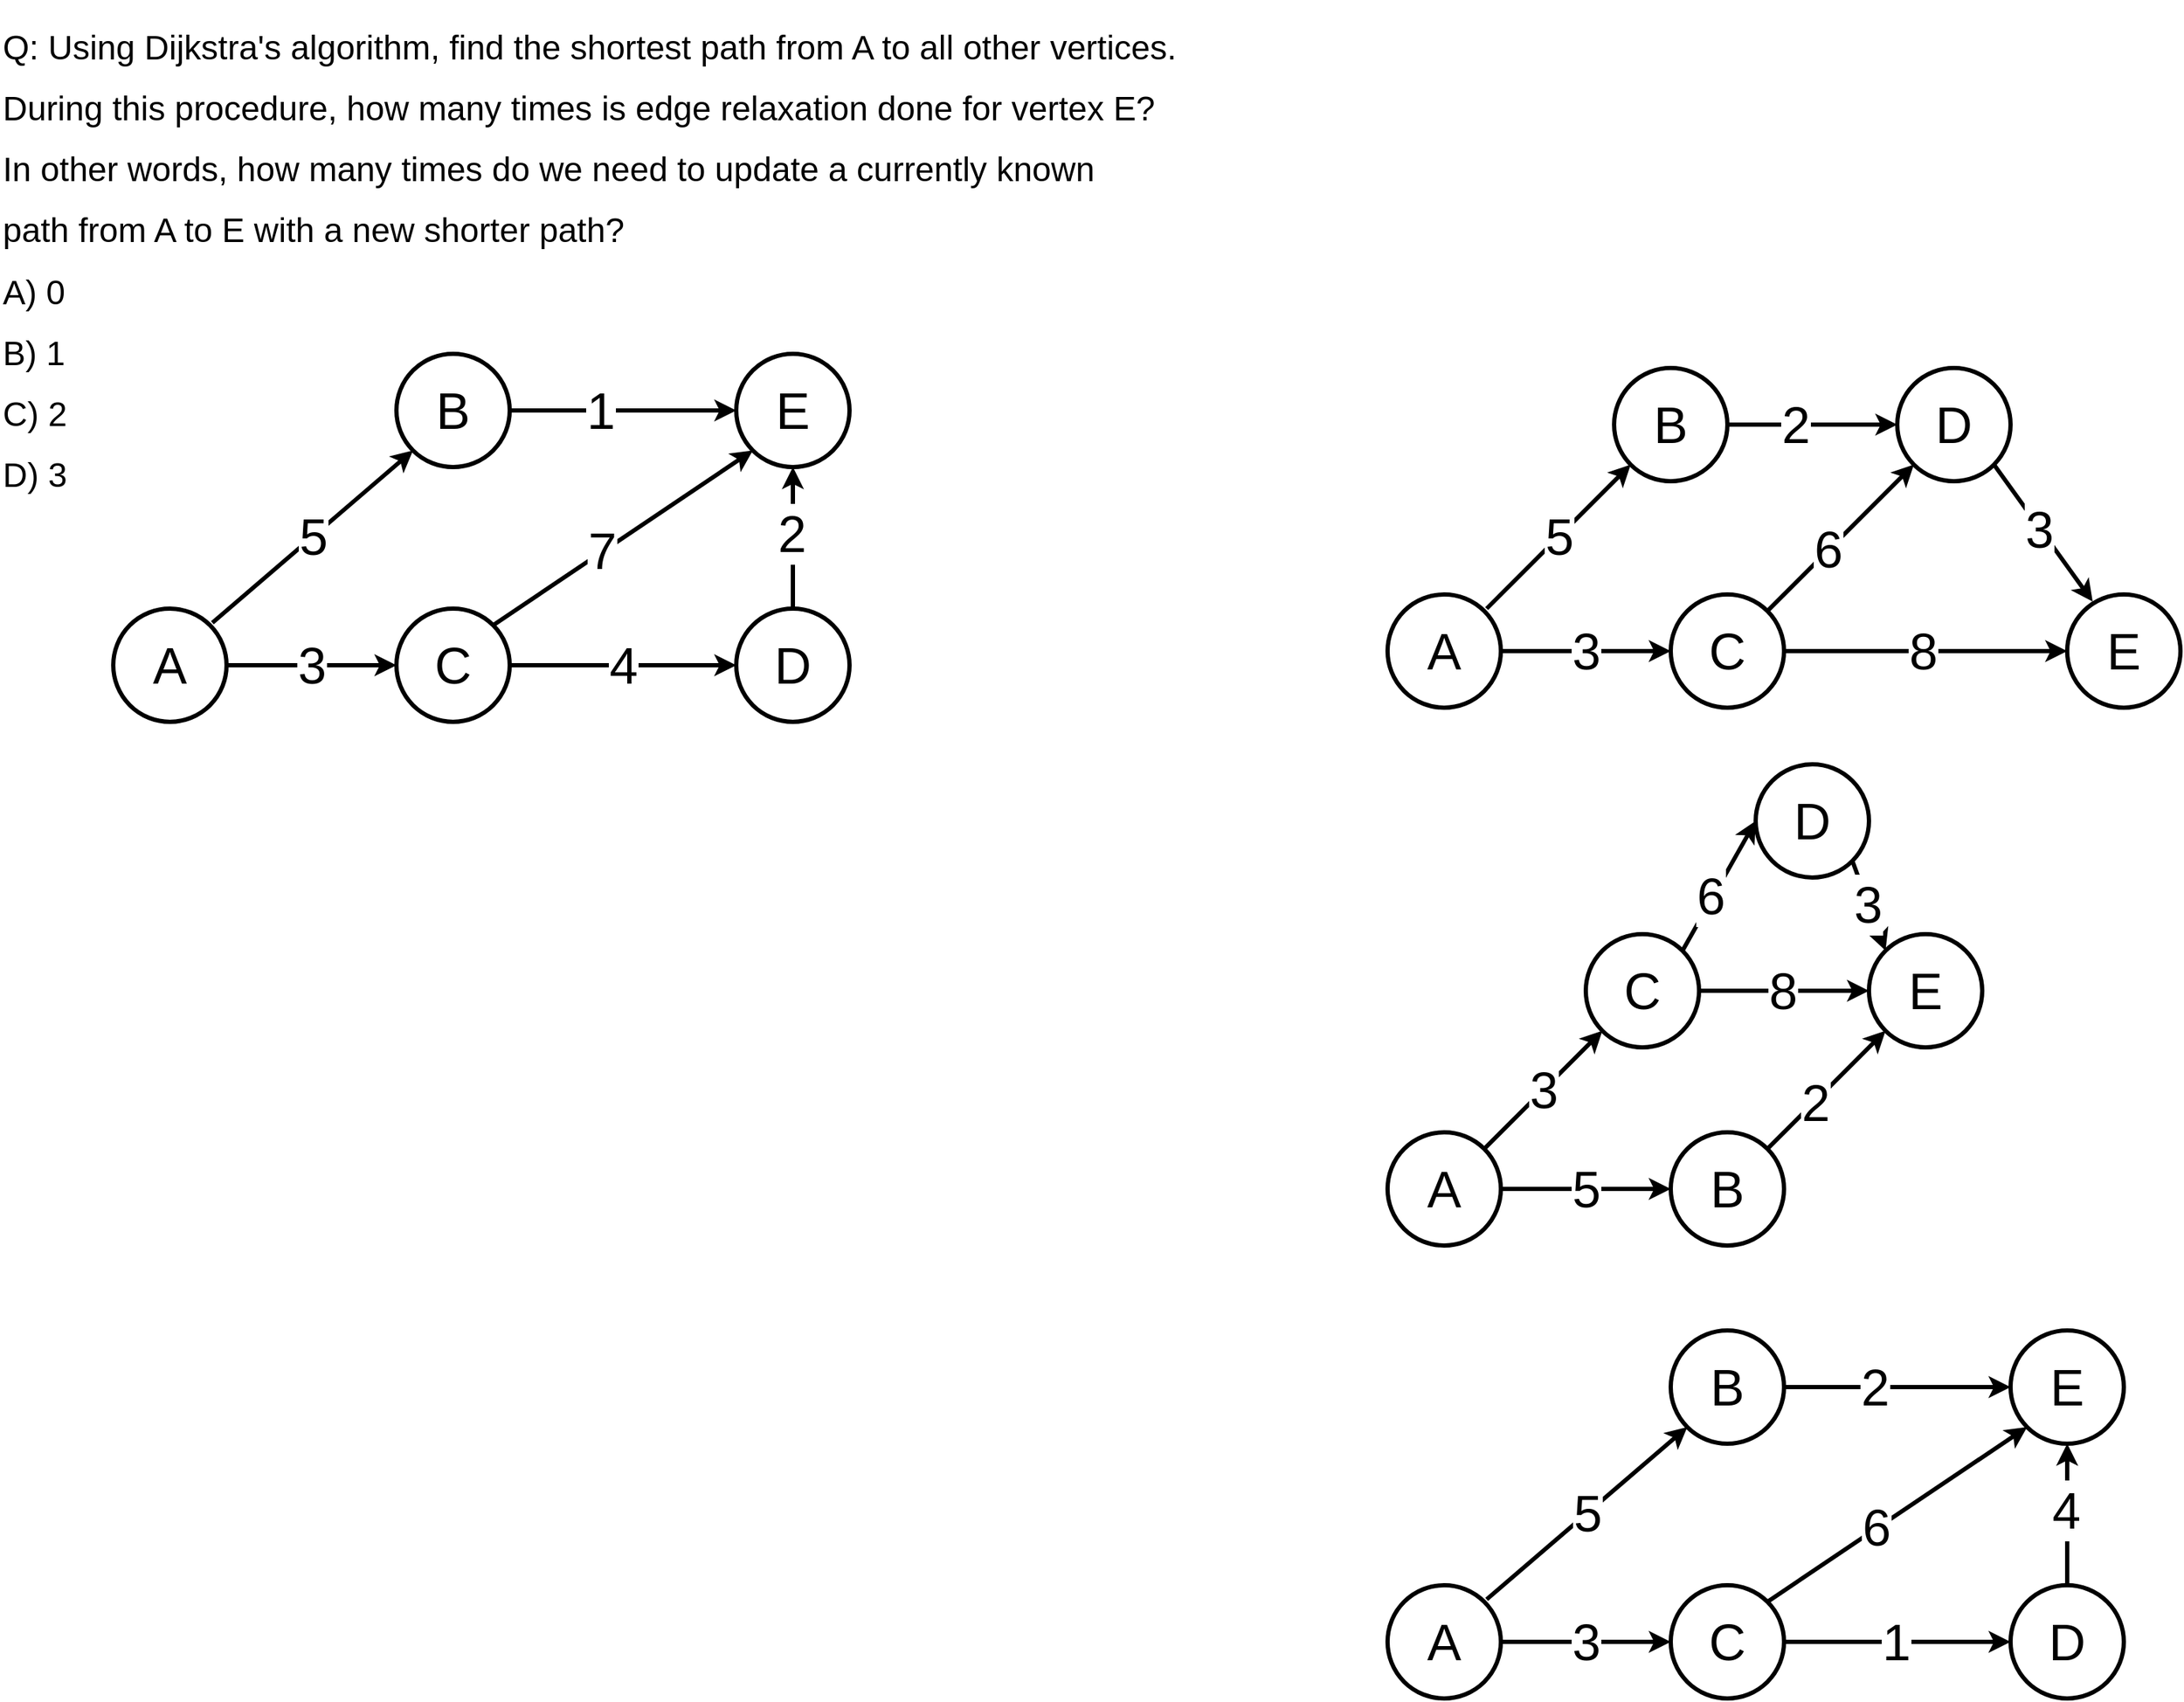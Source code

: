 <mxfile version="20.2.0" type="github">
  <diagram id="1Ga8zbvGgt3Nmf2O85bt" name="Page-1">
    <mxGraphModel dx="1023" dy="1025" grid="1" gridSize="10" guides="1" tooltips="1" connect="1" arrows="1" fold="1" page="1" pageScale="1" pageWidth="850" pageHeight="1100" math="0" shadow="0">
      <root>
        <mxCell id="0" />
        <mxCell id="1" parent="0" />
        <mxCell id="FAd0rF56L1yjTuEC8MQD-1" value="&lt;font style=&quot;font-size: 36px;&quot;&gt;A&lt;/font&gt;" style="ellipse;whiteSpace=wrap;html=1;aspect=fixed;strokeWidth=3;" parent="1" vertex="1">
          <mxGeometry x="1030" y="500" width="80" height="80" as="geometry" />
        </mxCell>
        <mxCell id="FAd0rF56L1yjTuEC8MQD-2" value="&lt;font style=&quot;font-size: 36px;&quot;&gt;B&lt;/font&gt;" style="ellipse;whiteSpace=wrap;html=1;aspect=fixed;strokeWidth=3;" parent="1" vertex="1">
          <mxGeometry x="1190" y="340" width="80" height="80" as="geometry" />
        </mxCell>
        <mxCell id="FAd0rF56L1yjTuEC8MQD-3" value="&lt;font style=&quot;font-size: 36px;&quot;&gt;D&lt;/font&gt;" style="ellipse;whiteSpace=wrap;html=1;aspect=fixed;strokeWidth=3;" parent="1" vertex="1">
          <mxGeometry x="1390" y="340" width="80" height="80" as="geometry" />
        </mxCell>
        <mxCell id="FAd0rF56L1yjTuEC8MQD-4" value="&lt;div&gt;&lt;font style=&quot;font-size: 36px;&quot;&gt;C&lt;/font&gt;&lt;/div&gt;" style="ellipse;whiteSpace=wrap;html=1;aspect=fixed;strokeWidth=3;" parent="1" vertex="1">
          <mxGeometry x="1230" y="500" width="80" height="80" as="geometry" />
        </mxCell>
        <mxCell id="FAd0rF56L1yjTuEC8MQD-7" value="5" style="endArrow=classic;html=1;rounded=0;fontSize=36;entryX=0;entryY=1;entryDx=0;entryDy=0;strokeWidth=3;" parent="1" target="FAd0rF56L1yjTuEC8MQD-2" edge="1">
          <mxGeometry width="50" height="50" relative="1" as="geometry">
            <mxPoint x="1100" y="510" as="sourcePoint" />
            <mxPoint x="1150" y="460" as="targetPoint" />
          </mxGeometry>
        </mxCell>
        <mxCell id="FAd0rF56L1yjTuEC8MQD-8" value="" style="endArrow=classic;html=1;rounded=0;fontSize=36;exitX=1;exitY=0.5;exitDx=0;exitDy=0;entryX=0;entryY=0.5;entryDx=0;entryDy=0;strokeWidth=3;" parent="1" source="FAd0rF56L1yjTuEC8MQD-2" target="FAd0rF56L1yjTuEC8MQD-3" edge="1">
          <mxGeometry width="50" height="50" relative="1" as="geometry">
            <mxPoint x="560" y="160" as="sourcePoint" />
            <mxPoint x="610" y="110" as="targetPoint" />
          </mxGeometry>
        </mxCell>
        <mxCell id="B4QGeM4eLFbYq7JB9Wqx-8" value="2" style="edgeLabel;html=1;align=center;verticalAlign=middle;resizable=0;points=[];fontSize=36;" parent="FAd0rF56L1yjTuEC8MQD-8" vertex="1" connectable="0">
          <mxGeometry x="-0.2" relative="1" as="geometry">
            <mxPoint as="offset" />
          </mxGeometry>
        </mxCell>
        <mxCell id="FAd0rF56L1yjTuEC8MQD-9" value="" style="endArrow=none;html=1;rounded=0;fontSize=36;exitX=0;exitY=1;exitDx=0;exitDy=0;entryX=1;entryY=0;entryDx=0;entryDy=0;strokeWidth=3;endFill=0;startArrow=classic;startFill=1;" parent="1" source="FAd0rF56L1yjTuEC8MQD-3" target="FAd0rF56L1yjTuEC8MQD-4" edge="1">
          <mxGeometry width="50" height="50" relative="1" as="geometry">
            <mxPoint x="680" y="190" as="sourcePoint" />
            <mxPoint x="800" y="190" as="targetPoint" />
          </mxGeometry>
        </mxCell>
        <mxCell id="B4QGeM4eLFbYq7JB9Wqx-7" value="&lt;font style=&quot;font-size: 36px;&quot;&gt;6&lt;/font&gt;" style="edgeLabel;html=1;align=center;verticalAlign=middle;resizable=0;points=[];fontSize=24;" parent="FAd0rF56L1yjTuEC8MQD-9" vertex="1" connectable="0">
          <mxGeometry x="0.155" y="-1" relative="1" as="geometry">
            <mxPoint x="-1" as="offset" />
          </mxGeometry>
        </mxCell>
        <mxCell id="FAd0rF56L1yjTuEC8MQD-11" value="3" style="endArrow=none;html=1;rounded=0;fontSize=36;entryX=1;entryY=0.5;entryDx=0;entryDy=0;strokeWidth=3;exitX=0;exitY=0.5;exitDx=0;exitDy=0;startArrow=classic;startFill=1;endFill=0;" parent="1" source="FAd0rF56L1yjTuEC8MQD-4" target="FAd0rF56L1yjTuEC8MQD-1" edge="1">
          <mxGeometry width="50" height="50" relative="1" as="geometry">
            <mxPoint x="1250" y="570.5" as="sourcePoint" />
            <mxPoint x="1370" y="570" as="targetPoint" />
          </mxGeometry>
        </mxCell>
        <mxCell id="B4QGeM4eLFbYq7JB9Wqx-1" value="&lt;div align=&quot;left&quot;&gt;&lt;font style=&quot;font-size: 24px;&quot;&gt;Q: Using Dijkstra&#39;s algorithm, f&lt;/font&gt;&lt;font style=&quot;font-size: 24px;&quot;&gt;ind the shortest path from A to all other vertices.&lt;/font&gt;&lt;/div&gt;&lt;div align=&quot;left&quot;&gt;&lt;font style=&quot;font-size: 24px;&quot;&gt;During this procedure, how many times is edge relaxation done for vertex E?&lt;br&gt;&lt;/font&gt;&lt;/div&gt;&lt;div align=&quot;left&quot;&gt;&lt;font style=&quot;font-size: 24px;&quot;&gt;In other words, how many times do we need to update a currently known&lt;/font&gt;&lt;/div&gt;&lt;div align=&quot;left&quot;&gt;&lt;font style=&quot;font-size: 24px;&quot;&gt;path from A to E with a new shorter path?&lt;br&gt;&lt;/font&gt;&lt;/div&gt;&lt;div align=&quot;left&quot;&gt;&lt;font style=&quot;font-size: 24px;&quot;&gt;A) 0&lt;/font&gt;&lt;/div&gt;&lt;div align=&quot;left&quot;&gt;&lt;font style=&quot;font-size: 24px;&quot;&gt;B) 1&lt;/font&gt;&lt;/div&gt;&lt;div align=&quot;left&quot;&gt;&lt;font style=&quot;font-size: 24px;&quot;&gt;C) 2&lt;/font&gt;&lt;/div&gt;&lt;div align=&quot;left&quot;&gt;&lt;font style=&quot;font-size: 24px;&quot;&gt;D) 3&lt;br&gt;&lt;/font&gt;&lt;/div&gt;" style="text;html=1;align=left;verticalAlign=middle;resizable=0;points=[];autosize=1;strokeColor=none;fillColor=none;fontSize=36;" parent="1" vertex="1">
          <mxGeometry x="50" y="80" width="860" height="360" as="geometry" />
        </mxCell>
        <mxCell id="B4QGeM4eLFbYq7JB9Wqx-2" value="&lt;font style=&quot;font-size: 36px;&quot;&gt;E&lt;/font&gt;" style="ellipse;whiteSpace=wrap;html=1;aspect=fixed;strokeWidth=3;" parent="1" vertex="1">
          <mxGeometry x="1510" y="500" width="80" height="80" as="geometry" />
        </mxCell>
        <mxCell id="B4QGeM4eLFbYq7JB9Wqx-3" value="" style="endArrow=classic;html=1;rounded=0;fontSize=36;exitX=1;exitY=0.5;exitDx=0;exitDy=0;entryX=0;entryY=0.5;entryDx=0;entryDy=0;strokeWidth=3;" parent="1" source="FAd0rF56L1yjTuEC8MQD-4" target="B4QGeM4eLFbYq7JB9Wqx-2" edge="1">
          <mxGeometry width="50" height="50" relative="1" as="geometry">
            <mxPoint x="1280" y="390" as="sourcePoint" />
            <mxPoint x="1400" y="390" as="targetPoint" />
          </mxGeometry>
        </mxCell>
        <mxCell id="B4QGeM4eLFbYq7JB9Wqx-9" value="8" style="edgeLabel;html=1;align=center;verticalAlign=middle;resizable=0;points=[];fontSize=36;" parent="B4QGeM4eLFbYq7JB9Wqx-3" vertex="1" connectable="0">
          <mxGeometry x="-0.02" relative="1" as="geometry">
            <mxPoint as="offset" />
          </mxGeometry>
        </mxCell>
        <mxCell id="B4QGeM4eLFbYq7JB9Wqx-5" value="" style="endArrow=none;html=1;rounded=0;fontSize=36;entryX=1;entryY=1;entryDx=0;entryDy=0;strokeWidth=3;endFill=0;startArrow=classic;startFill=1;exitX=0.225;exitY=0.063;exitDx=0;exitDy=0;exitPerimeter=0;" parent="1" source="B4QGeM4eLFbYq7JB9Wqx-2" target="FAd0rF56L1yjTuEC8MQD-3" edge="1">
          <mxGeometry width="50" height="50" relative="1" as="geometry">
            <mxPoint x="691.716" y="401.716" as="sourcePoint" />
            <mxPoint x="598.284" y="251.716" as="targetPoint" />
          </mxGeometry>
        </mxCell>
        <mxCell id="B4QGeM4eLFbYq7JB9Wqx-10" value="3" style="edgeLabel;html=1;align=center;verticalAlign=middle;resizable=0;points=[];fontSize=36;" parent="B4QGeM4eLFbYq7JB9Wqx-5" vertex="1" connectable="0">
          <mxGeometry x="0.067" y="1" relative="1" as="geometry">
            <mxPoint as="offset" />
          </mxGeometry>
        </mxCell>
        <mxCell id="d57B6ffoJgKzHM2q1JgH-1" value="&lt;font style=&quot;font-size: 36px;&quot;&gt;A&lt;/font&gt;" style="ellipse;whiteSpace=wrap;html=1;aspect=fixed;strokeWidth=3;" vertex="1" parent="1">
          <mxGeometry x="1030" y="880" width="80" height="80" as="geometry" />
        </mxCell>
        <mxCell id="d57B6ffoJgKzHM2q1JgH-2" value="&lt;font style=&quot;font-size: 36px;&quot;&gt;B&lt;/font&gt;" style="ellipse;whiteSpace=wrap;html=1;aspect=fixed;strokeWidth=3;" vertex="1" parent="1">
          <mxGeometry x="1230" y="880" width="80" height="80" as="geometry" />
        </mxCell>
        <mxCell id="d57B6ffoJgKzHM2q1JgH-3" value="&lt;font style=&quot;font-size: 36px;&quot;&gt;D&lt;/font&gt;" style="ellipse;whiteSpace=wrap;html=1;aspect=fixed;strokeWidth=3;" vertex="1" parent="1">
          <mxGeometry x="1290" y="620" width="80" height="80" as="geometry" />
        </mxCell>
        <mxCell id="d57B6ffoJgKzHM2q1JgH-4" value="&lt;div&gt;&lt;font style=&quot;font-size: 36px;&quot;&gt;C&lt;/font&gt;&lt;/div&gt;" style="ellipse;whiteSpace=wrap;html=1;aspect=fixed;strokeWidth=3;" vertex="1" parent="1">
          <mxGeometry x="1170" y="740" width="80" height="80" as="geometry" />
        </mxCell>
        <mxCell id="d57B6ffoJgKzHM2q1JgH-5" value="5" style="endArrow=classic;html=1;rounded=0;fontSize=36;entryX=0;entryY=0.5;entryDx=0;entryDy=0;strokeWidth=3;exitX=1;exitY=0.5;exitDx=0;exitDy=0;" edge="1" parent="1" target="d57B6ffoJgKzHM2q1JgH-2" source="d57B6ffoJgKzHM2q1JgH-1">
          <mxGeometry width="50" height="50" relative="1" as="geometry">
            <mxPoint x="1100" y="810" as="sourcePoint" />
            <mxPoint x="1150" y="760" as="targetPoint" />
          </mxGeometry>
        </mxCell>
        <mxCell id="d57B6ffoJgKzHM2q1JgH-6" value="" style="endArrow=classic;html=1;rounded=0;fontSize=36;exitX=1;exitY=0;exitDx=0;exitDy=0;entryX=0;entryY=1;entryDx=0;entryDy=0;strokeWidth=3;" edge="1" parent="1" source="d57B6ffoJgKzHM2q1JgH-2" target="d57B6ffoJgKzHM2q1JgH-11">
          <mxGeometry width="50" height="50" relative="1" as="geometry">
            <mxPoint x="1270" y="730" as="sourcePoint" />
            <mxPoint x="1320" y="680" as="targetPoint" />
          </mxGeometry>
        </mxCell>
        <mxCell id="d57B6ffoJgKzHM2q1JgH-7" value="2" style="edgeLabel;html=1;align=center;verticalAlign=middle;resizable=0;points=[];fontSize=36;" vertex="1" connectable="0" parent="d57B6ffoJgKzHM2q1JgH-6">
          <mxGeometry x="-0.2" relative="1" as="geometry">
            <mxPoint as="offset" />
          </mxGeometry>
        </mxCell>
        <mxCell id="d57B6ffoJgKzHM2q1JgH-8" value="" style="endArrow=none;html=1;rounded=0;fontSize=36;exitX=0;exitY=0.5;exitDx=0;exitDy=0;entryX=1;entryY=0;entryDx=0;entryDy=0;strokeWidth=3;endFill=0;startArrow=classic;startFill=1;" edge="1" parent="1" source="d57B6ffoJgKzHM2q1JgH-3" target="d57B6ffoJgKzHM2q1JgH-4">
          <mxGeometry width="50" height="50" relative="1" as="geometry">
            <mxPoint x="1390" y="760" as="sourcePoint" />
            <mxPoint x="1510" y="760" as="targetPoint" />
          </mxGeometry>
        </mxCell>
        <mxCell id="d57B6ffoJgKzHM2q1JgH-9" value="&lt;font style=&quot;font-size: 36px;&quot;&gt;6&lt;/font&gt;" style="edgeLabel;html=1;align=center;verticalAlign=middle;resizable=0;points=[];fontSize=24;" vertex="1" connectable="0" parent="d57B6ffoJgKzHM2q1JgH-8">
          <mxGeometry x="0.155" y="-1" relative="1" as="geometry">
            <mxPoint x="-1" as="offset" />
          </mxGeometry>
        </mxCell>
        <mxCell id="d57B6ffoJgKzHM2q1JgH-10" value="3" style="endArrow=none;html=1;rounded=0;fontSize=36;entryX=1;entryY=0;entryDx=0;entryDy=0;strokeWidth=3;exitX=0;exitY=1;exitDx=0;exitDy=0;startArrow=classic;startFill=1;endFill=0;" edge="1" parent="1" source="d57B6ffoJgKzHM2q1JgH-4" target="d57B6ffoJgKzHM2q1JgH-1">
          <mxGeometry width="50" height="50" relative="1" as="geometry">
            <mxPoint x="1250" y="870.5" as="sourcePoint" />
            <mxPoint x="1370" y="870" as="targetPoint" />
          </mxGeometry>
        </mxCell>
        <mxCell id="d57B6ffoJgKzHM2q1JgH-11" value="&lt;font style=&quot;font-size: 36px;&quot;&gt;E&lt;/font&gt;" style="ellipse;whiteSpace=wrap;html=1;aspect=fixed;strokeWidth=3;" vertex="1" parent="1">
          <mxGeometry x="1370" y="740" width="80" height="80" as="geometry" />
        </mxCell>
        <mxCell id="d57B6ffoJgKzHM2q1JgH-12" value="" style="endArrow=classic;html=1;rounded=0;fontSize=36;exitX=1;exitY=0.5;exitDx=0;exitDy=0;entryX=0;entryY=0.5;entryDx=0;entryDy=0;strokeWidth=3;" edge="1" parent="1" source="d57B6ffoJgKzHM2q1JgH-4" target="d57B6ffoJgKzHM2q1JgH-11">
          <mxGeometry width="50" height="50" relative="1" as="geometry">
            <mxPoint x="1280" y="690" as="sourcePoint" />
            <mxPoint x="1400" y="690" as="targetPoint" />
          </mxGeometry>
        </mxCell>
        <mxCell id="d57B6ffoJgKzHM2q1JgH-13" value="8" style="edgeLabel;html=1;align=center;verticalAlign=middle;resizable=0;points=[];fontSize=36;" vertex="1" connectable="0" parent="d57B6ffoJgKzHM2q1JgH-12">
          <mxGeometry x="-0.02" relative="1" as="geometry">
            <mxPoint as="offset" />
          </mxGeometry>
        </mxCell>
        <mxCell id="d57B6ffoJgKzHM2q1JgH-14" value="" style="endArrow=none;html=1;rounded=0;fontSize=36;entryX=1;entryY=1;entryDx=0;entryDy=0;strokeWidth=3;endFill=0;startArrow=classic;startFill=1;exitX=0;exitY=0;exitDx=0;exitDy=0;" edge="1" parent="1" source="d57B6ffoJgKzHM2q1JgH-11" target="d57B6ffoJgKzHM2q1JgH-3">
          <mxGeometry width="50" height="50" relative="1" as="geometry">
            <mxPoint x="1401.716" y="971.716" as="sourcePoint" />
            <mxPoint x="1308.284" y="821.716" as="targetPoint" />
          </mxGeometry>
        </mxCell>
        <mxCell id="d57B6ffoJgKzHM2q1JgH-15" value="3" style="edgeLabel;html=1;align=center;verticalAlign=middle;resizable=0;points=[];fontSize=36;" vertex="1" connectable="0" parent="d57B6ffoJgKzHM2q1JgH-14">
          <mxGeometry x="0.067" y="1" relative="1" as="geometry">
            <mxPoint as="offset" />
          </mxGeometry>
        </mxCell>
        <mxCell id="d57B6ffoJgKzHM2q1JgH-16" value="&lt;font style=&quot;font-size: 36px;&quot;&gt;A&lt;/font&gt;" style="ellipse;whiteSpace=wrap;html=1;aspect=fixed;strokeWidth=3;" vertex="1" parent="1">
          <mxGeometry x="1030" y="1200" width="80" height="80" as="geometry" />
        </mxCell>
        <mxCell id="d57B6ffoJgKzHM2q1JgH-17" value="&lt;font style=&quot;font-size: 36px;&quot;&gt;B&lt;/font&gt;" style="ellipse;whiteSpace=wrap;html=1;aspect=fixed;strokeWidth=3;" vertex="1" parent="1">
          <mxGeometry x="1230" y="1020" width="80" height="80" as="geometry" />
        </mxCell>
        <mxCell id="d57B6ffoJgKzHM2q1JgH-18" value="&lt;font style=&quot;font-size: 36px;&quot;&gt;E&lt;/font&gt;" style="ellipse;whiteSpace=wrap;html=1;aspect=fixed;strokeWidth=3;" vertex="1" parent="1">
          <mxGeometry x="1470" y="1020" width="80" height="80" as="geometry" />
        </mxCell>
        <mxCell id="d57B6ffoJgKzHM2q1JgH-19" value="&lt;div&gt;&lt;font style=&quot;font-size: 36px;&quot;&gt;C&lt;/font&gt;&lt;/div&gt;" style="ellipse;whiteSpace=wrap;html=1;aspect=fixed;strokeWidth=3;" vertex="1" parent="1">
          <mxGeometry x="1230" y="1200" width="80" height="80" as="geometry" />
        </mxCell>
        <mxCell id="d57B6ffoJgKzHM2q1JgH-20" value="5" style="endArrow=classic;html=1;rounded=0;fontSize=36;entryX=0;entryY=1;entryDx=0;entryDy=0;strokeWidth=3;" edge="1" parent="1" target="d57B6ffoJgKzHM2q1JgH-17">
          <mxGeometry width="50" height="50" relative="1" as="geometry">
            <mxPoint x="1100" y="1210" as="sourcePoint" />
            <mxPoint x="1150" y="1160" as="targetPoint" />
          </mxGeometry>
        </mxCell>
        <mxCell id="d57B6ffoJgKzHM2q1JgH-21" value="" style="endArrow=classic;html=1;rounded=0;fontSize=36;exitX=1;exitY=0.5;exitDx=0;exitDy=0;entryX=0;entryY=0.5;entryDx=0;entryDy=0;strokeWidth=3;" edge="1" parent="1" source="d57B6ffoJgKzHM2q1JgH-17" target="d57B6ffoJgKzHM2q1JgH-18">
          <mxGeometry width="50" height="50" relative="1" as="geometry">
            <mxPoint x="1270" y="1130" as="sourcePoint" />
            <mxPoint x="1320" y="1080" as="targetPoint" />
          </mxGeometry>
        </mxCell>
        <mxCell id="d57B6ffoJgKzHM2q1JgH-22" value="2" style="edgeLabel;html=1;align=center;verticalAlign=middle;resizable=0;points=[];fontSize=36;" vertex="1" connectable="0" parent="d57B6ffoJgKzHM2q1JgH-21">
          <mxGeometry x="-0.2" relative="1" as="geometry">
            <mxPoint as="offset" />
          </mxGeometry>
        </mxCell>
        <mxCell id="d57B6ffoJgKzHM2q1JgH-23" value="" style="endArrow=none;html=1;rounded=0;fontSize=36;exitX=0;exitY=1;exitDx=0;exitDy=0;entryX=1;entryY=0;entryDx=0;entryDy=0;strokeWidth=3;endFill=0;startArrow=classic;startFill=1;" edge="1" parent="1" source="d57B6ffoJgKzHM2q1JgH-18" target="d57B6ffoJgKzHM2q1JgH-19">
          <mxGeometry width="50" height="50" relative="1" as="geometry">
            <mxPoint x="1390" y="1160" as="sourcePoint" />
            <mxPoint x="1510" y="1160" as="targetPoint" />
          </mxGeometry>
        </mxCell>
        <mxCell id="d57B6ffoJgKzHM2q1JgH-24" value="&lt;font style=&quot;font-size: 36px;&quot;&gt;6&lt;/font&gt;" style="edgeLabel;html=1;align=center;verticalAlign=middle;resizable=0;points=[];fontSize=24;" vertex="1" connectable="0" parent="d57B6ffoJgKzHM2q1JgH-23">
          <mxGeometry x="0.155" y="-1" relative="1" as="geometry">
            <mxPoint x="-1" as="offset" />
          </mxGeometry>
        </mxCell>
        <mxCell id="d57B6ffoJgKzHM2q1JgH-25" value="3" style="endArrow=none;html=1;rounded=0;fontSize=36;entryX=1;entryY=0.5;entryDx=0;entryDy=0;strokeWidth=3;exitX=0;exitY=0.5;exitDx=0;exitDy=0;startArrow=classic;startFill=1;endFill=0;" edge="1" parent="1" source="d57B6ffoJgKzHM2q1JgH-19" target="d57B6ffoJgKzHM2q1JgH-16">
          <mxGeometry width="50" height="50" relative="1" as="geometry">
            <mxPoint x="1250" y="1270.5" as="sourcePoint" />
            <mxPoint x="1370" y="1270" as="targetPoint" />
          </mxGeometry>
        </mxCell>
        <mxCell id="d57B6ffoJgKzHM2q1JgH-26" value="&lt;font style=&quot;font-size: 36px;&quot;&gt;D&lt;/font&gt;" style="ellipse;whiteSpace=wrap;html=1;aspect=fixed;strokeWidth=3;" vertex="1" parent="1">
          <mxGeometry x="1470" y="1200" width="80" height="80" as="geometry" />
        </mxCell>
        <mxCell id="d57B6ffoJgKzHM2q1JgH-27" value="" style="endArrow=classic;html=1;rounded=0;fontSize=36;exitX=1;exitY=0.5;exitDx=0;exitDy=0;entryX=0;entryY=0.5;entryDx=0;entryDy=0;strokeWidth=3;" edge="1" parent="1" source="d57B6ffoJgKzHM2q1JgH-19" target="d57B6ffoJgKzHM2q1JgH-26">
          <mxGeometry width="50" height="50" relative="1" as="geometry">
            <mxPoint x="1280" y="1090" as="sourcePoint" />
            <mxPoint x="1400" y="1090" as="targetPoint" />
          </mxGeometry>
        </mxCell>
        <mxCell id="d57B6ffoJgKzHM2q1JgH-28" value="1" style="edgeLabel;html=1;align=center;verticalAlign=middle;resizable=0;points=[];fontSize=36;" vertex="1" connectable="0" parent="d57B6ffoJgKzHM2q1JgH-27">
          <mxGeometry x="-0.02" relative="1" as="geometry">
            <mxPoint as="offset" />
          </mxGeometry>
        </mxCell>
        <mxCell id="d57B6ffoJgKzHM2q1JgH-29" value="" style="endArrow=classic;html=1;rounded=0;fontSize=36;entryX=0.5;entryY=1;entryDx=0;entryDy=0;strokeWidth=3;endFill=1;startArrow=none;startFill=0;exitX=0.5;exitY=0;exitDx=0;exitDy=0;" edge="1" parent="1" source="d57B6ffoJgKzHM2q1JgH-26" target="d57B6ffoJgKzHM2q1JgH-18">
          <mxGeometry width="50" height="50" relative="1" as="geometry">
            <mxPoint x="1401.716" y="1371.716" as="sourcePoint" />
            <mxPoint x="1308.284" y="1221.716" as="targetPoint" />
          </mxGeometry>
        </mxCell>
        <mxCell id="d57B6ffoJgKzHM2q1JgH-30" value="4" style="edgeLabel;html=1;align=center;verticalAlign=middle;resizable=0;points=[];fontSize=36;" vertex="1" connectable="0" parent="d57B6ffoJgKzHM2q1JgH-29">
          <mxGeometry x="0.067" y="1" relative="1" as="geometry">
            <mxPoint as="offset" />
          </mxGeometry>
        </mxCell>
        <mxCell id="d57B6ffoJgKzHM2q1JgH-31" value="&lt;font style=&quot;font-size: 36px;&quot;&gt;A&lt;/font&gt;" style="ellipse;whiteSpace=wrap;html=1;aspect=fixed;strokeWidth=3;" vertex="1" parent="1">
          <mxGeometry x="130" y="510" width="80" height="80" as="geometry" />
        </mxCell>
        <mxCell id="d57B6ffoJgKzHM2q1JgH-32" value="&lt;font style=&quot;font-size: 36px;&quot;&gt;B&lt;/font&gt;" style="ellipse;whiteSpace=wrap;html=1;aspect=fixed;strokeWidth=3;" vertex="1" parent="1">
          <mxGeometry x="330" y="330" width="80" height="80" as="geometry" />
        </mxCell>
        <mxCell id="d57B6ffoJgKzHM2q1JgH-33" value="&lt;font style=&quot;font-size: 36px;&quot;&gt;E&lt;/font&gt;" style="ellipse;whiteSpace=wrap;html=1;aspect=fixed;strokeWidth=3;" vertex="1" parent="1">
          <mxGeometry x="570" y="330" width="80" height="80" as="geometry" />
        </mxCell>
        <mxCell id="d57B6ffoJgKzHM2q1JgH-34" value="&lt;div&gt;&lt;font style=&quot;font-size: 36px;&quot;&gt;C&lt;/font&gt;&lt;/div&gt;" style="ellipse;whiteSpace=wrap;html=1;aspect=fixed;strokeWidth=3;" vertex="1" parent="1">
          <mxGeometry x="330" y="510" width="80" height="80" as="geometry" />
        </mxCell>
        <mxCell id="d57B6ffoJgKzHM2q1JgH-35" value="5" style="endArrow=classic;html=1;rounded=0;fontSize=36;entryX=0;entryY=1;entryDx=0;entryDy=0;strokeWidth=3;" edge="1" parent="1" target="d57B6ffoJgKzHM2q1JgH-32">
          <mxGeometry width="50" height="50" relative="1" as="geometry">
            <mxPoint x="200" y="520" as="sourcePoint" />
            <mxPoint x="250" y="470" as="targetPoint" />
          </mxGeometry>
        </mxCell>
        <mxCell id="d57B6ffoJgKzHM2q1JgH-36" value="" style="endArrow=classic;html=1;rounded=0;fontSize=36;exitX=1;exitY=0.5;exitDx=0;exitDy=0;entryX=0;entryY=0.5;entryDx=0;entryDy=0;strokeWidth=3;" edge="1" parent="1" source="d57B6ffoJgKzHM2q1JgH-32" target="d57B6ffoJgKzHM2q1JgH-33">
          <mxGeometry width="50" height="50" relative="1" as="geometry">
            <mxPoint x="370" y="440" as="sourcePoint" />
            <mxPoint x="420" y="390" as="targetPoint" />
          </mxGeometry>
        </mxCell>
        <mxCell id="d57B6ffoJgKzHM2q1JgH-37" value="1" style="edgeLabel;html=1;align=center;verticalAlign=middle;resizable=0;points=[];fontSize=36;" vertex="1" connectable="0" parent="d57B6ffoJgKzHM2q1JgH-36">
          <mxGeometry x="-0.2" relative="1" as="geometry">
            <mxPoint as="offset" />
          </mxGeometry>
        </mxCell>
        <mxCell id="d57B6ffoJgKzHM2q1JgH-38" value="" style="endArrow=none;html=1;rounded=0;fontSize=36;exitX=0;exitY=1;exitDx=0;exitDy=0;entryX=1;entryY=0;entryDx=0;entryDy=0;strokeWidth=3;endFill=0;startArrow=classic;startFill=1;" edge="1" parent="1" source="d57B6ffoJgKzHM2q1JgH-33" target="d57B6ffoJgKzHM2q1JgH-34">
          <mxGeometry width="50" height="50" relative="1" as="geometry">
            <mxPoint x="490" y="470" as="sourcePoint" />
            <mxPoint x="610" y="470" as="targetPoint" />
          </mxGeometry>
        </mxCell>
        <mxCell id="d57B6ffoJgKzHM2q1JgH-39" value="&lt;font style=&quot;font-size: 36px;&quot;&gt;7&lt;/font&gt;" style="edgeLabel;html=1;align=center;verticalAlign=middle;resizable=0;points=[];fontSize=24;" vertex="1" connectable="0" parent="d57B6ffoJgKzHM2q1JgH-38">
          <mxGeometry x="0.155" y="-1" relative="1" as="geometry">
            <mxPoint x="-1" as="offset" />
          </mxGeometry>
        </mxCell>
        <mxCell id="d57B6ffoJgKzHM2q1JgH-40" value="3" style="endArrow=none;html=1;rounded=0;fontSize=36;entryX=1;entryY=0.5;entryDx=0;entryDy=0;strokeWidth=3;exitX=0;exitY=0.5;exitDx=0;exitDy=0;startArrow=classic;startFill=1;endFill=0;" edge="1" parent="1" source="d57B6ffoJgKzHM2q1JgH-34" target="d57B6ffoJgKzHM2q1JgH-31">
          <mxGeometry width="50" height="50" relative="1" as="geometry">
            <mxPoint x="350" y="580.5" as="sourcePoint" />
            <mxPoint x="470" y="580" as="targetPoint" />
          </mxGeometry>
        </mxCell>
        <mxCell id="d57B6ffoJgKzHM2q1JgH-41" value="&lt;font style=&quot;font-size: 36px;&quot;&gt;D&lt;/font&gt;" style="ellipse;whiteSpace=wrap;html=1;aspect=fixed;strokeWidth=3;" vertex="1" parent="1">
          <mxGeometry x="570" y="510" width="80" height="80" as="geometry" />
        </mxCell>
        <mxCell id="d57B6ffoJgKzHM2q1JgH-42" value="" style="endArrow=classic;html=1;rounded=0;fontSize=36;exitX=1;exitY=0.5;exitDx=0;exitDy=0;entryX=0;entryY=0.5;entryDx=0;entryDy=0;strokeWidth=3;" edge="1" parent="1" source="d57B6ffoJgKzHM2q1JgH-34" target="d57B6ffoJgKzHM2q1JgH-41">
          <mxGeometry width="50" height="50" relative="1" as="geometry">
            <mxPoint x="380" y="400" as="sourcePoint" />
            <mxPoint x="500" y="400" as="targetPoint" />
          </mxGeometry>
        </mxCell>
        <mxCell id="d57B6ffoJgKzHM2q1JgH-43" value="4" style="edgeLabel;html=1;align=center;verticalAlign=middle;resizable=0;points=[];fontSize=36;" vertex="1" connectable="0" parent="d57B6ffoJgKzHM2q1JgH-42">
          <mxGeometry x="-0.02" relative="1" as="geometry">
            <mxPoint x="1" as="offset" />
          </mxGeometry>
        </mxCell>
        <mxCell id="d57B6ffoJgKzHM2q1JgH-44" value="" style="endArrow=classic;html=1;rounded=0;fontSize=36;entryX=0.5;entryY=1;entryDx=0;entryDy=0;strokeWidth=3;endFill=1;startArrow=none;startFill=0;exitX=0.5;exitY=0;exitDx=0;exitDy=0;" edge="1" parent="1" source="d57B6ffoJgKzHM2q1JgH-41" target="d57B6ffoJgKzHM2q1JgH-33">
          <mxGeometry width="50" height="50" relative="1" as="geometry">
            <mxPoint x="501.716" y="681.716" as="sourcePoint" />
            <mxPoint x="408.284" y="531.716" as="targetPoint" />
          </mxGeometry>
        </mxCell>
        <mxCell id="d57B6ffoJgKzHM2q1JgH-45" value="2" style="edgeLabel;html=1;align=center;verticalAlign=middle;resizable=0;points=[];fontSize=36;" vertex="1" connectable="0" parent="d57B6ffoJgKzHM2q1JgH-44">
          <mxGeometry x="0.067" y="1" relative="1" as="geometry">
            <mxPoint as="offset" />
          </mxGeometry>
        </mxCell>
      </root>
    </mxGraphModel>
  </diagram>
</mxfile>
